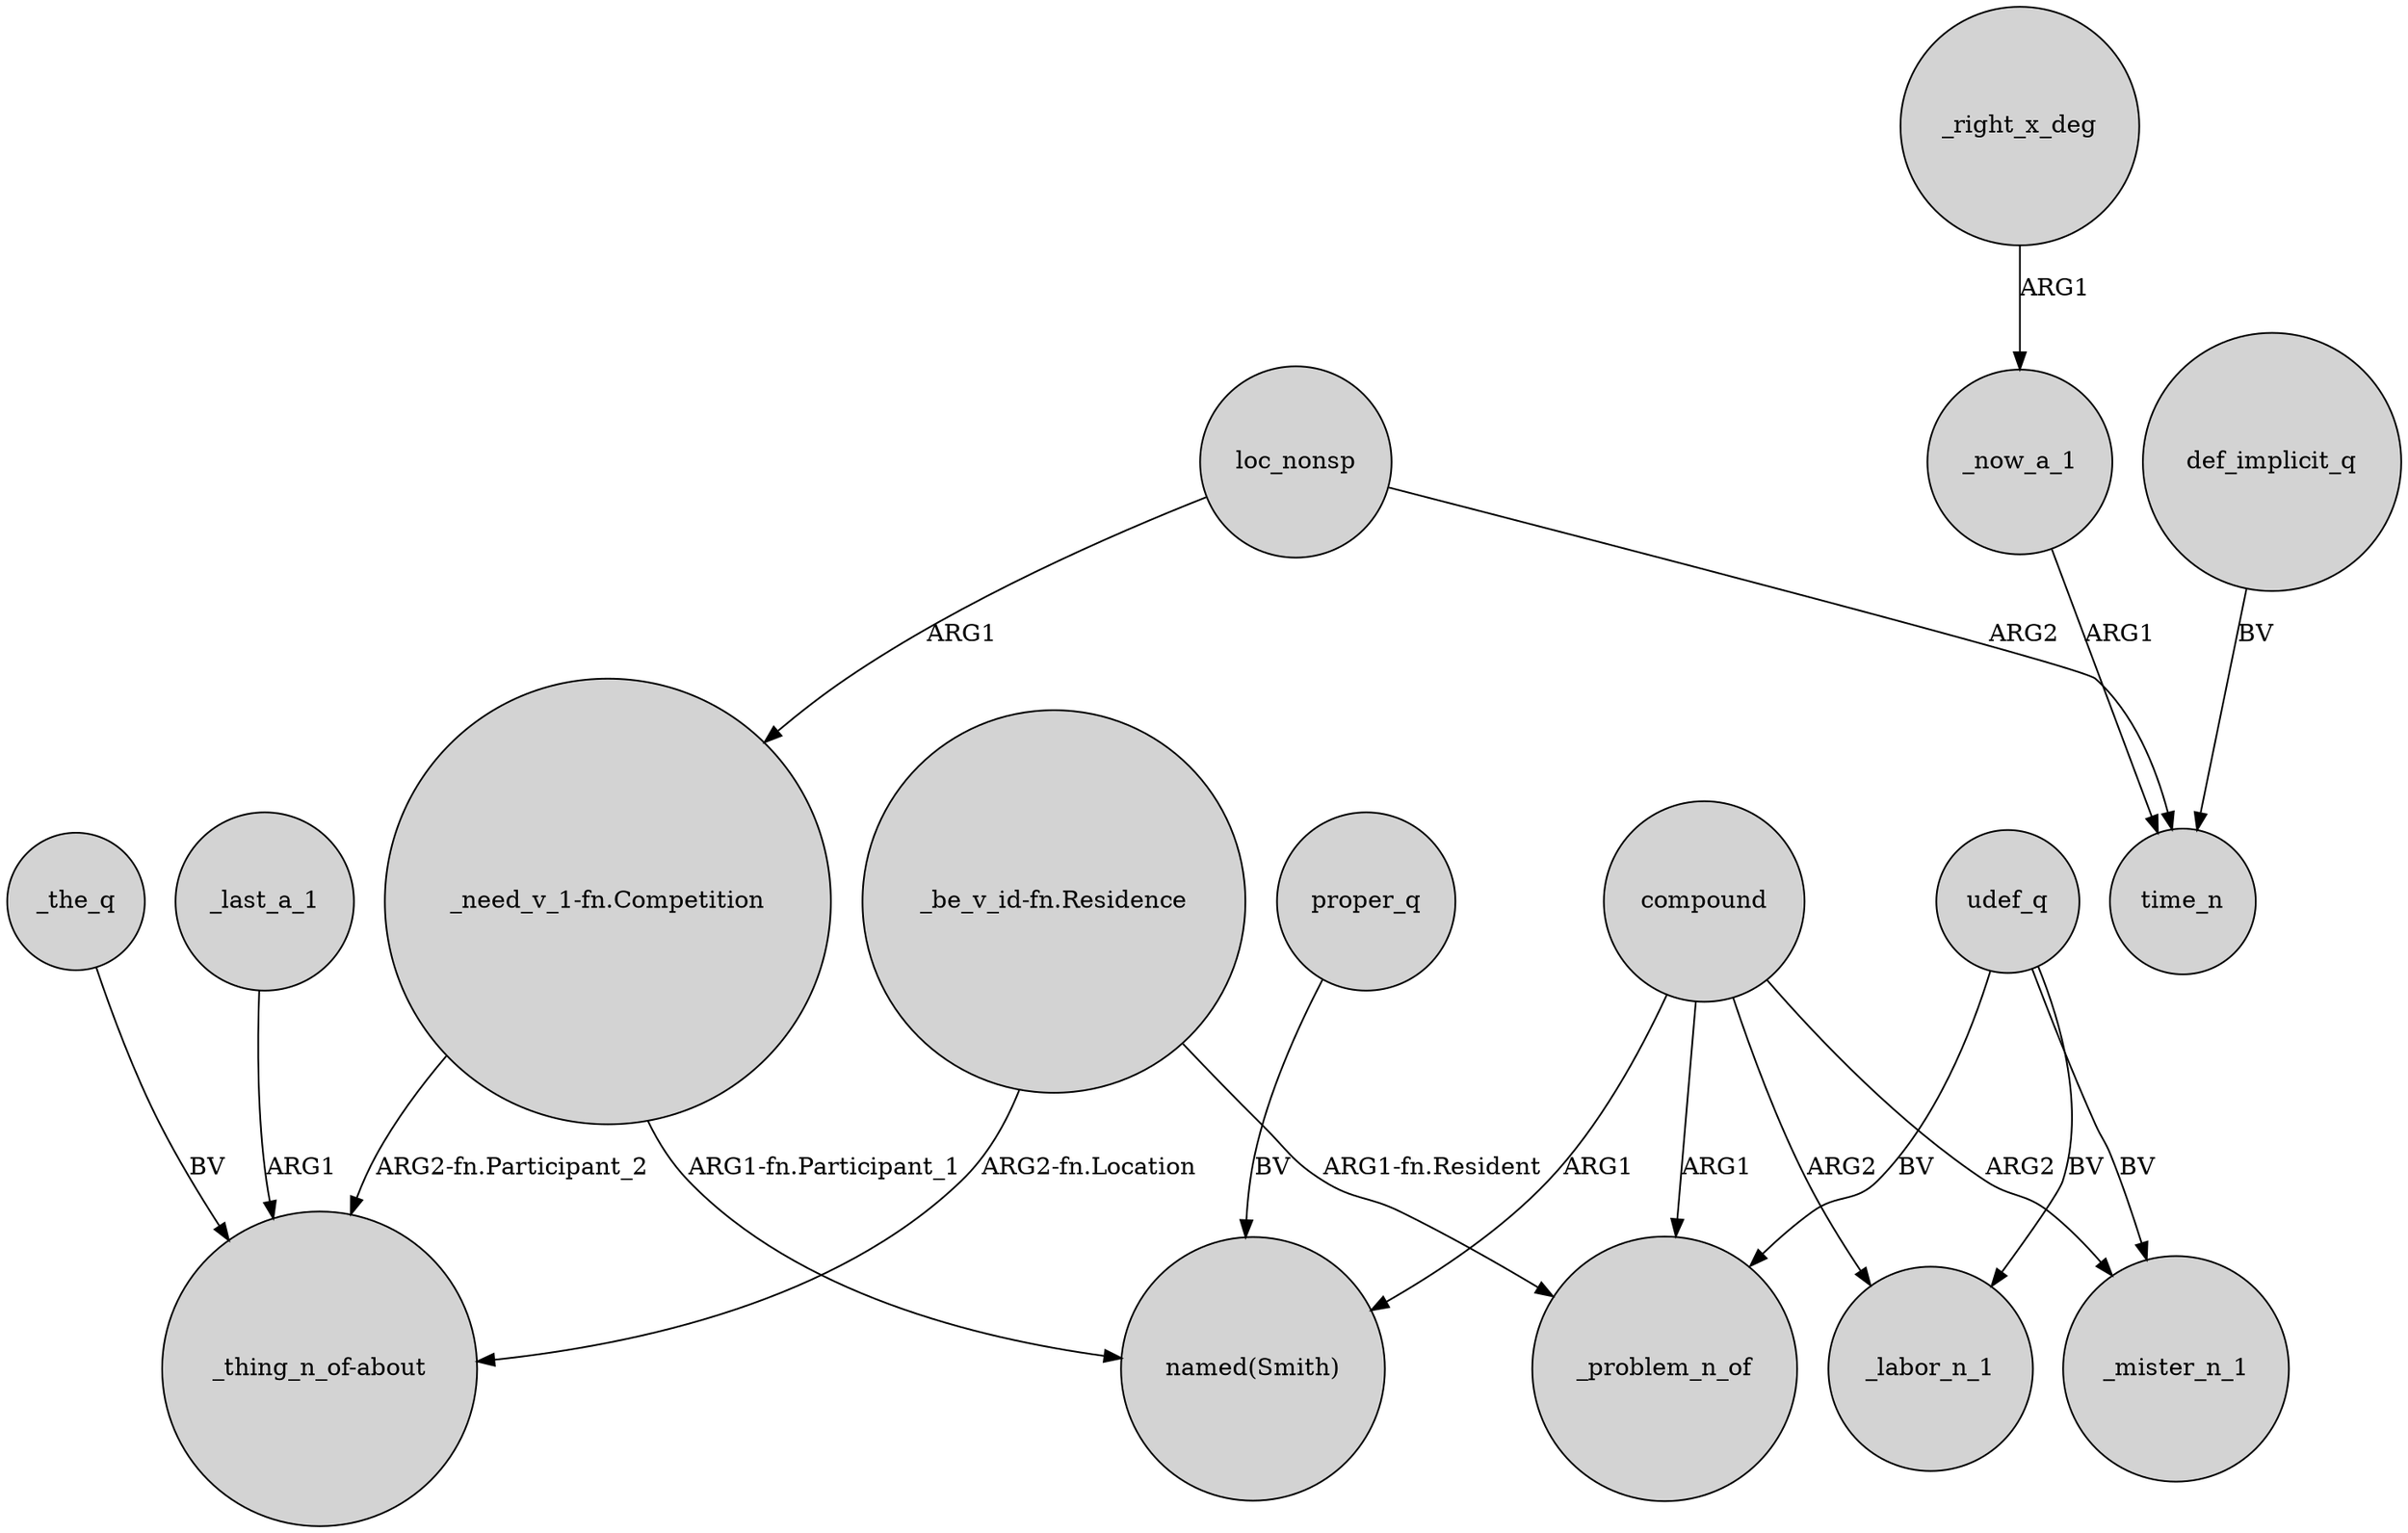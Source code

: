 digraph {
	node [shape=circle style=filled]
	_the_q -> "_thing_n_of-about" [label=BV]
	compound -> _mister_n_1 [label=ARG2]
	"_be_v_id-fn.Residence" -> _problem_n_of [label="ARG1-fn.Resident"]
	proper_q -> "named(Smith)" [label=BV]
	udef_q -> _problem_n_of [label=BV]
	"_be_v_id-fn.Residence" -> "_thing_n_of-about" [label="ARG2-fn.Location"]
	compound -> _problem_n_of [label=ARG1]
	udef_q -> _mister_n_1 [label=BV]
	_now_a_1 -> time_n [label=ARG1]
	compound -> "named(Smith)" [label=ARG1]
	_right_x_deg -> _now_a_1 [label=ARG1]
	loc_nonsp -> "_need_v_1-fn.Competition" [label=ARG1]
	"_need_v_1-fn.Competition" -> "named(Smith)" [label="ARG1-fn.Participant_1"]
	"_need_v_1-fn.Competition" -> "_thing_n_of-about" [label="ARG2-fn.Participant_2"]
	compound -> _labor_n_1 [label=ARG2]
	udef_q -> _labor_n_1 [label=BV]
	loc_nonsp -> time_n [label=ARG2]
	_last_a_1 -> "_thing_n_of-about" [label=ARG1]
	def_implicit_q -> time_n [label=BV]
}
